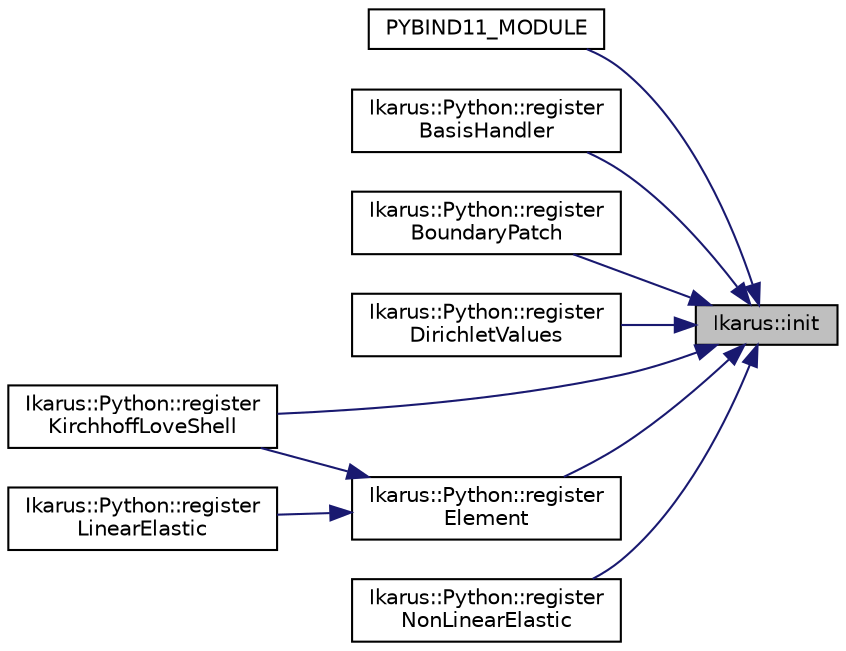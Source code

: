 digraph "Ikarus::init"
{
 // LATEX_PDF_SIZE
  edge [fontname="Helvetica",fontsize="10",labelfontname="Helvetica",labelfontsize="10"];
  node [fontname="Helvetica",fontsize="10",shape=record];
  rankdir="RL";
  Node1 [label="Ikarus::init",height=0.2,width=0.4,color="black", fillcolor="grey75", style="filled", fontcolor="black",tooltip="Initializes the Ikarus framework."];
  Node1 -> Node2 [dir="back",color="midnightblue",fontsize="10",style="solid"];
  Node2 [label="PYBIND11_MODULE",height=0.2,width=0.4,color="black", fillcolor="white", style="filled",URL="$a00290.html#a0e4f7cface71bec1c24bbed3aaa798d8",tooltip=" "];
  Node1 -> Node3 [dir="back",color="midnightblue",fontsize="10",style="solid"];
  Node3 [label="Ikarus::Python::register\lBasisHandler",height=0.2,width=0.4,color="black", fillcolor="white", style="filled",URL="$a00320.html#ga2f6146bb687ad25cfb413fbcfd470788",tooltip="Register a Python wrapper for an Ikarus basis class."];
  Node1 -> Node4 [dir="back",color="midnightblue",fontsize="10",style="solid"];
  Node4 [label="Ikarus::Python::register\lBoundaryPatch",height=0.2,width=0.4,color="black", fillcolor="white", style="filled",URL="$a00340.html#a331fd78be5a4155963abe5829282c8f1",tooltip=" "];
  Node1 -> Node5 [dir="back",color="midnightblue",fontsize="10",style="solid"];
  Node5 [label="Ikarus::Python::register\lDirichletValues",height=0.2,width=0.4,color="black", fillcolor="white", style="filled",URL="$a00320.html#ga39b6df6adfe4858b13ac71f5830f29f6",tooltip="Register Python bindings for a DirichletValues class."];
  Node1 -> Node6 [dir="back",color="midnightblue",fontsize="10",style="solid"];
  Node6 [label="Ikarus::Python::register\lElement",height=0.2,width=0.4,color="black", fillcolor="white", style="filled",URL="$a00320.html#ga40f83e4d7b90006b1019add3b1b218b5",tooltip="Register Python bindings for a generic finite element class."];
  Node6 -> Node7 [dir="back",color="midnightblue",fontsize="10",style="solid"];
  Node7 [label="Ikarus::Python::register\lKirchhoffLoveShell",height=0.2,width=0.4,color="black", fillcolor="white", style="filled",URL="$a00320.html#ga31d84874c3995448666f6a1e070647d2",tooltip="Register Python bindings for a KirchhoffLoveShell class."];
  Node6 -> Node8 [dir="back",color="midnightblue",fontsize="10",style="solid"];
  Node8 [label="Ikarus::Python::register\lLinearElastic",height=0.2,width=0.4,color="black", fillcolor="white", style="filled",URL="$a00320.html#ga23554c3ebe7088b79af73584b202eff5",tooltip="Register Python bindings for a Linear Elastic class."];
  Node1 -> Node7 [dir="back",color="midnightblue",fontsize="10",style="solid"];
  Node1 -> Node9 [dir="back",color="midnightblue",fontsize="10",style="solid"];
  Node9 [label="Ikarus::Python::register\lNonLinearElastic",height=0.2,width=0.4,color="black", fillcolor="white", style="filled",URL="$a00340.html#a4124469fcacfc527cb971b40fe86e244",tooltip=" "];
}
